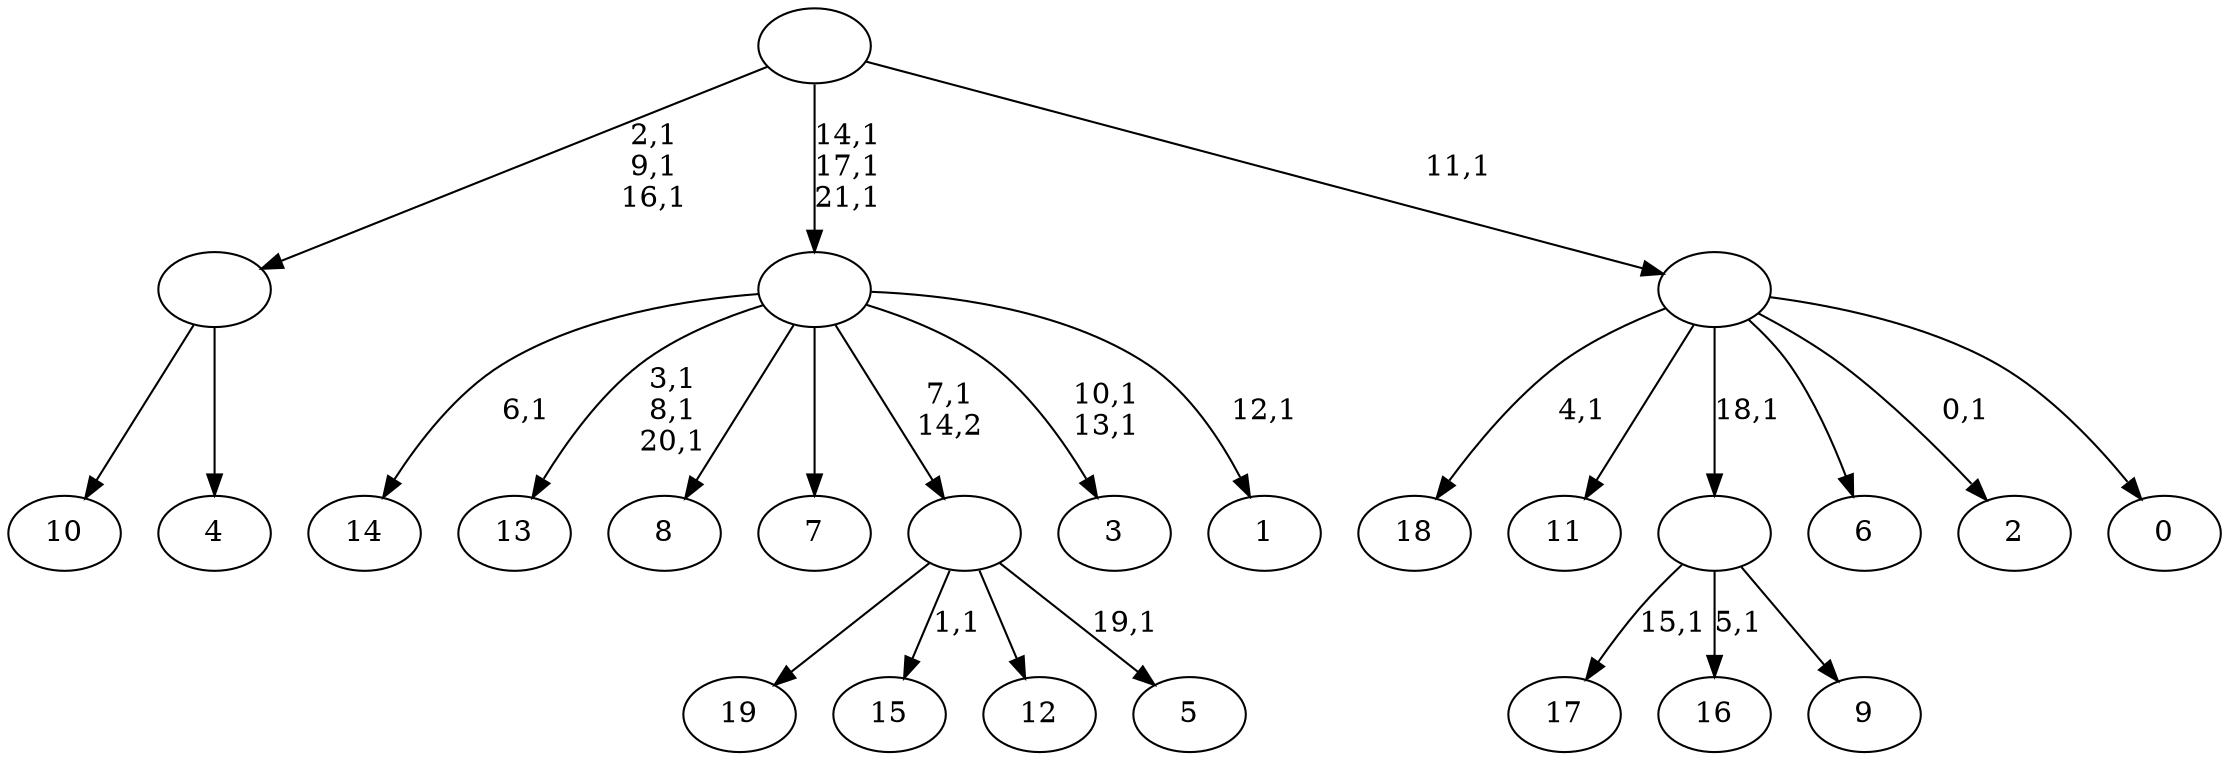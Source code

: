 digraph T {
	42 [label="19"]
	41 [label="18"]
	39 [label="17"]
	37 [label="16"]
	35 [label="15"]
	33 [label="14"]
	31 [label="13"]
	27 [label="12"]
	26 [label="11"]
	25 [label="10"]
	24 [label="9"]
	23 [label=""]
	22 [label="8"]
	21 [label="7"]
	20 [label="6"]
	19 [label="5"]
	17 [label=""]
	16 [label="4"]
	15 [label=""]
	12 [label="3"]
	9 [label="2"]
	7 [label="1"]
	5 [label=""]
	2 [label="0"]
	1 [label=""]
	0 [label=""]
	23 -> 37 [label="5,1"]
	23 -> 39 [label="15,1"]
	23 -> 24 [label=""]
	17 -> 19 [label="19,1"]
	17 -> 35 [label="1,1"]
	17 -> 42 [label=""]
	17 -> 27 [label=""]
	15 -> 25 [label=""]
	15 -> 16 [label=""]
	5 -> 7 [label="12,1"]
	5 -> 12 [label="10,1\n13,1"]
	5 -> 31 [label="3,1\n8,1\n20,1"]
	5 -> 33 [label="6,1"]
	5 -> 22 [label=""]
	5 -> 21 [label=""]
	5 -> 17 [label="7,1\n14,2"]
	1 -> 9 [label="0,1"]
	1 -> 41 [label="4,1"]
	1 -> 26 [label=""]
	1 -> 23 [label="18,1"]
	1 -> 20 [label=""]
	1 -> 2 [label=""]
	0 -> 5 [label="14,1\n17,1\n21,1"]
	0 -> 15 [label="2,1\n9,1\n16,1"]
	0 -> 1 [label="11,1"]
}
